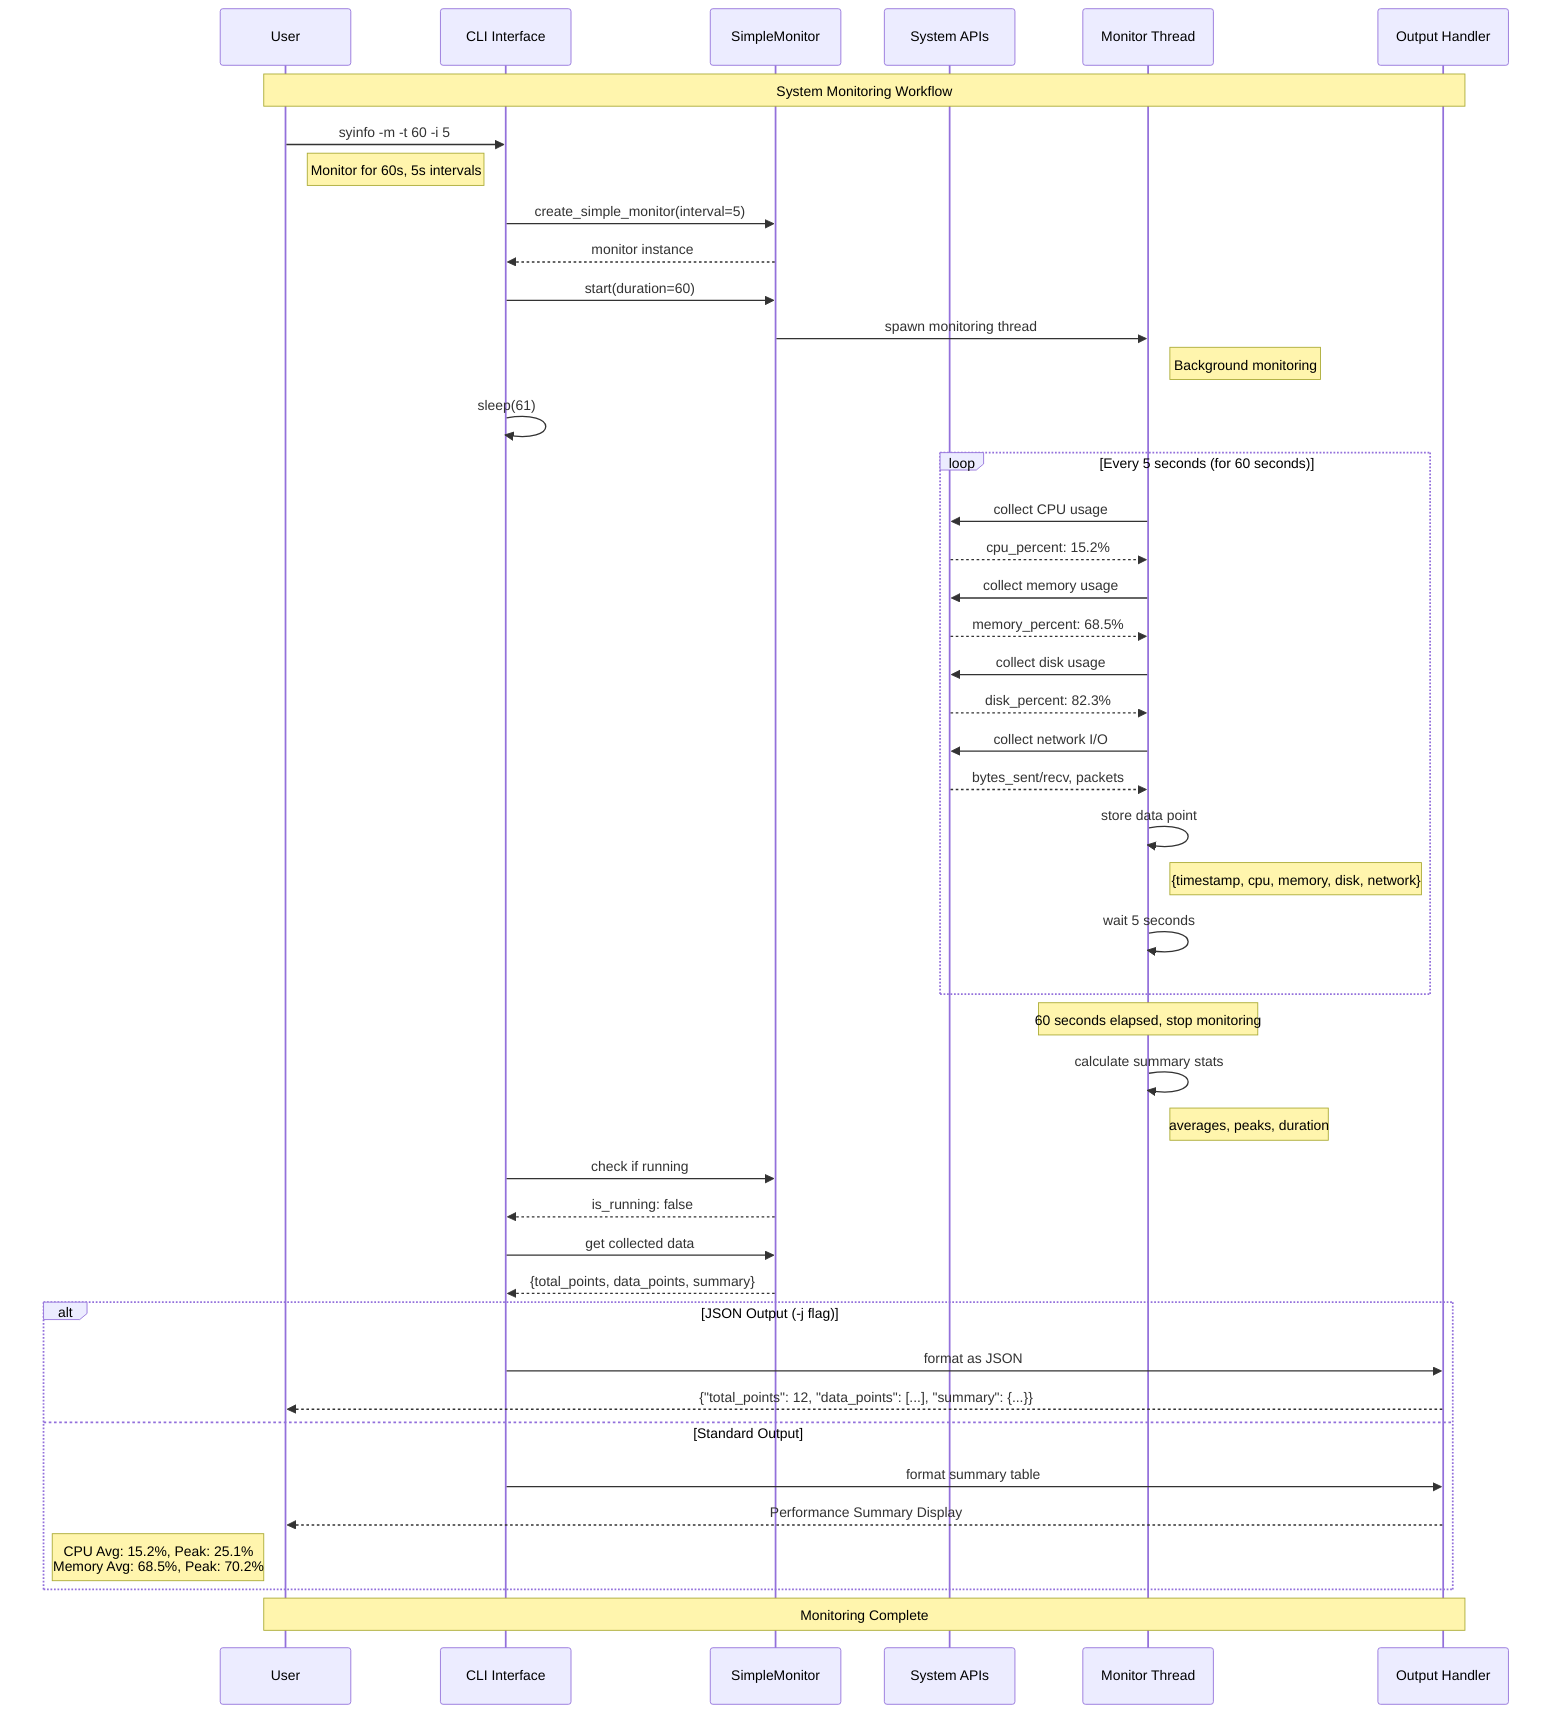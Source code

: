 sequenceDiagram
    %% SyInfo Monitoring Workflow
    
    participant User
    participant CLI as CLI Interface
    participant Monitor as SimpleMonitor
    participant System as System APIs
    participant Thread as Monitor Thread
    participant Output as Output Handler
    
    Note over User,Output: System Monitoring Workflow
    
    User->>CLI: syinfo -m -t 60 -i 5
    Note right of User: Monitor for 60s, 5s intervals
    
    CLI->>Monitor: create_simple_monitor(interval=5)
    Monitor-->>CLI: monitor instance
    
    CLI->>Monitor: start(duration=60)
    Monitor->>Thread: spawn monitoring thread
    Note right of Thread: Background monitoring
    
    CLI->>CLI: sleep(61) # Wait for completion
    
    loop Every 5 seconds (for 60 seconds)
        Thread->>System: collect CPU usage
        System-->>Thread: cpu_percent: 15.2%
        
        Thread->>System: collect memory usage  
        System-->>Thread: memory_percent: 68.5%
        
        Thread->>System: collect disk usage
        System-->>Thread: disk_percent: 82.3%
        
        Thread->>System: collect network I/O
        System-->>Thread: bytes_sent/recv, packets
        
        Thread->>Thread: store data point
        Note right of Thread: {timestamp, cpu, memory, disk, network}
        
        Thread->>Thread: wait 5 seconds
    end
    
    Note over Thread: 60 seconds elapsed, stop monitoring
    Thread->>Thread: calculate summary stats
    Note right of Thread: averages, peaks, duration
    
    CLI->>Monitor: check if running
    Monitor-->>CLI: is_running: false
    
    CLI->>Monitor: get collected data
    Monitor-->>CLI: {total_points, data_points, summary}
    
    alt JSON Output (-j flag)
        CLI->>Output: format as JSON
        Output-->>User: {"total_points": 12, "data_points": [...], "summary": {...}}
    else Standard Output
        CLI->>Output: format summary table
        Output-->>User: Performance Summary Display
        Note left of User: CPU Avg: 15.2%, Peak: 25.1%<br/>Memory Avg: 68.5%, Peak: 70.2%
    end
    
    Note over User,Output: Monitoring Complete
    
    %% Styling
    participant User
    participant CLI as CLI Interface  
    participant Monitor as SimpleMonitor
    participant System as System APIs
    participant Thread as Monitor Thread
    participant Output as Output Handler